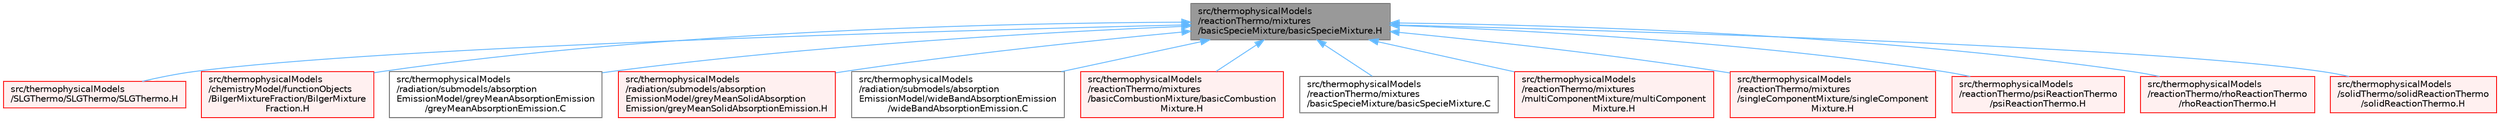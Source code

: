 digraph "src/thermophysicalModels/reactionThermo/mixtures/basicSpecieMixture/basicSpecieMixture.H"
{
 // LATEX_PDF_SIZE
  bgcolor="transparent";
  edge [fontname=Helvetica,fontsize=10,labelfontname=Helvetica,labelfontsize=10];
  node [fontname=Helvetica,fontsize=10,shape=box,height=0.2,width=0.4];
  Node1 [id="Node000001",label="src/thermophysicalModels\l/reactionThermo/mixtures\l/basicSpecieMixture/basicSpecieMixture.H",height=0.2,width=0.4,color="gray40", fillcolor="grey60", style="filled", fontcolor="black",tooltip=" "];
  Node1 -> Node2 [id="edge1_Node000001_Node000002",dir="back",color="steelblue1",style="solid",tooltip=" "];
  Node2 [id="Node000002",label="src/thermophysicalModels\l/SLGThermo/SLGThermo/SLGThermo.H",height=0.2,width=0.4,color="red", fillcolor="#FFF0F0", style="filled",URL="$SLGThermo_8H.html",tooltip=" "];
  Node1 -> Node72 [id="edge2_Node000001_Node000072",dir="back",color="steelblue1",style="solid",tooltip=" "];
  Node72 [id="Node000072",label="src/thermophysicalModels\l/chemistryModel/functionObjects\l/BilgerMixtureFraction/BilgerMixture\lFraction.H",height=0.2,width=0.4,color="red", fillcolor="#FFF0F0", style="filled",URL="$BilgerMixtureFraction_8H.html",tooltip=" "];
  Node1 -> Node74 [id="edge3_Node000001_Node000074",dir="back",color="steelblue1",style="solid",tooltip=" "];
  Node74 [id="Node000074",label="src/thermophysicalModels\l/radiation/submodels/absorption\lEmissionModel/greyMeanAbsorptionEmission\l/greyMeanAbsorptionEmission.C",height=0.2,width=0.4,color="grey40", fillcolor="white", style="filled",URL="$greyMeanAbsorptionEmission_8C.html",tooltip=" "];
  Node1 -> Node75 [id="edge4_Node000001_Node000075",dir="back",color="steelblue1",style="solid",tooltip=" "];
  Node75 [id="Node000075",label="src/thermophysicalModels\l/radiation/submodels/absorption\lEmissionModel/greyMeanSolidAbsorption\lEmission/greyMeanSolidAbsorptionEmission.H",height=0.2,width=0.4,color="red", fillcolor="#FFF0F0", style="filled",URL="$greyMeanSolidAbsorptionEmission_8H.html",tooltip=" "];
  Node1 -> Node77 [id="edge5_Node000001_Node000077",dir="back",color="steelblue1",style="solid",tooltip=" "];
  Node77 [id="Node000077",label="src/thermophysicalModels\l/radiation/submodels/absorption\lEmissionModel/wideBandAbsorptionEmission\l/wideBandAbsorptionEmission.C",height=0.2,width=0.4,color="grey40", fillcolor="white", style="filled",URL="$wideBandAbsorptionEmission_8C.html",tooltip=" "];
  Node1 -> Node78 [id="edge6_Node000001_Node000078",dir="back",color="steelblue1",style="solid",tooltip=" "];
  Node78 [id="Node000078",label="src/thermophysicalModels\l/reactionThermo/mixtures\l/basicCombustionMixture/basicCombustion\lMixture.H",height=0.2,width=0.4,color="red", fillcolor="#FFF0F0", style="filled",URL="$basicCombustionMixture_8H.html",tooltip=" "];
  Node1 -> Node91 [id="edge7_Node000001_Node000091",dir="back",color="steelblue1",style="solid",tooltip=" "];
  Node91 [id="Node000091",label="src/thermophysicalModels\l/reactionThermo/mixtures\l/basicSpecieMixture/basicSpecieMixture.C",height=0.2,width=0.4,color="grey40", fillcolor="white", style="filled",URL="$basicSpecieMixture_8C.html",tooltip=" "];
  Node1 -> Node92 [id="edge8_Node000001_Node000092",dir="back",color="steelblue1",style="solid",tooltip=" "];
  Node92 [id="Node000092",label="src/thermophysicalModels\l/reactionThermo/mixtures\l/multiComponentMixture/multiComponent\lMixture.H",height=0.2,width=0.4,color="red", fillcolor="#FFF0F0", style="filled",URL="$multiComponentMixture_8H.html",tooltip=" "];
  Node1 -> Node126 [id="edge9_Node000001_Node000126",dir="back",color="steelblue1",style="solid",tooltip=" "];
  Node126 [id="Node000126",label="src/thermophysicalModels\l/reactionThermo/mixtures\l/singleComponentMixture/singleComponent\lMixture.H",height=0.2,width=0.4,color="red", fillcolor="#FFF0F0", style="filled",URL="$singleComponentMixture_8H.html",tooltip=" "];
  Node1 -> Node128 [id="edge10_Node000001_Node000128",dir="back",color="steelblue1",style="solid",tooltip=" "];
  Node128 [id="Node000128",label="src/thermophysicalModels\l/reactionThermo/psiReactionThermo\l/psiReactionThermo.H",height=0.2,width=0.4,color="red", fillcolor="#FFF0F0", style="filled",URL="$psiReactionThermo_8H.html",tooltip=" "];
  Node1 -> Node179 [id="edge11_Node000001_Node000179",dir="back",color="steelblue1",style="solid",tooltip=" "];
  Node179 [id="Node000179",label="src/thermophysicalModels\l/reactionThermo/rhoReactionThermo\l/rhoReactionThermo.H",height=0.2,width=0.4,color="red", fillcolor="#FFF0F0", style="filled",URL="$rhoReactionThermo_8H.html",tooltip=" "];
  Node1 -> Node187 [id="edge12_Node000001_Node000187",dir="back",color="steelblue1",style="solid",tooltip=" "];
  Node187 [id="Node000187",label="src/thermophysicalModels\l/solidThermo/solidReactionThermo\l/solidReactionThermo.H",height=0.2,width=0.4,color="red", fillcolor="#FFF0F0", style="filled",URL="$solidReactionThermo_8H.html",tooltip=" "];
}

